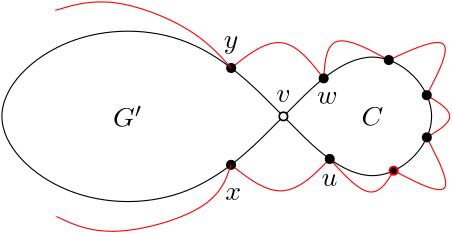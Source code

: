<?xml version="1.0"?>
<!DOCTYPE ipe SYSTEM "ipe.dtd">
<ipe version="70005" creator="Ipe 7.1.4">
<info created="D:20160201231533" modified="D:20160201231533"/>
<ipestyle name="basic">
<symbol name="arrow/arc(spx)">
<path stroke="sym-stroke" fill="sym-stroke" pen="sym-pen">
0 0 m
-1 0.333 l
-1 -0.333 l
h
</path>
</symbol>
<symbol name="arrow/farc(spx)">
<path stroke="sym-stroke" fill="white" pen="sym-pen">
0 0 m
-1 0.333 l
-1 -0.333 l
h
</path>
</symbol>
<symbol name="mark/circle(sx)" transformations="translations">
<path fill="sym-stroke">
0.6 0 0 0.6 0 0 e
0.4 0 0 0.4 0 0 e
</path>
</symbol>
<symbol name="mark/disk(sx)" transformations="translations">
<path fill="sym-stroke">
0.6 0 0 0.6 0 0 e
</path>
</symbol>
<symbol name="mark/fdisk(sfx)" transformations="translations">
<group>
<path fill="sym-fill">
0.5 0 0 0.5 0 0 e
</path>
<path fill="sym-stroke" fillrule="eofill">
0.6 0 0 0.6 0 0 e
0.4 0 0 0.4 0 0 e
</path>
</group>
</symbol>
<symbol name="mark/box(sx)" transformations="translations">
<path fill="sym-stroke" fillrule="eofill">
-0.6 -0.6 m
0.6 -0.6 l
0.6 0.6 l
-0.6 0.6 l
h
-0.4 -0.4 m
0.4 -0.4 l
0.4 0.4 l
-0.4 0.4 l
h
</path>
</symbol>
<symbol name="mark/square(sx)" transformations="translations">
<path fill="sym-stroke">
-0.6 -0.6 m
0.6 -0.6 l
0.6 0.6 l
-0.6 0.6 l
h
</path>
</symbol>
<symbol name="mark/fsquare(sfx)" transformations="translations">
<group>
<path fill="sym-fill">
-0.5 -0.5 m
0.5 -0.5 l
0.5 0.5 l
-0.5 0.5 l
h
</path>
<path fill="sym-stroke" fillrule="eofill">
-0.6 -0.6 m
0.6 -0.6 l
0.6 0.6 l
-0.6 0.6 l
h
-0.4 -0.4 m
0.4 -0.4 l
0.4 0.4 l
-0.4 0.4 l
h
</path>
</group>
</symbol>
<symbol name="mark/cross(sx)" transformations="translations">
<group>
<path fill="sym-stroke">
-0.43 -0.57 m
0.57 0.43 l
0.43 0.57 l
-0.57 -0.43 l
h
</path>
<path fill="sym-stroke">
-0.43 0.57 m
0.57 -0.43 l
0.43 -0.57 l
-0.57 0.43 l
h
</path>
</group>
</symbol>
<symbol name="arrow/fnormal(spx)">
<path stroke="sym-stroke" fill="white" pen="sym-pen">
0 0 m
-1 0.333 l
-1 -0.333 l
h
</path>
</symbol>
<symbol name="arrow/pointed(spx)">
<path stroke="sym-stroke" fill="sym-stroke" pen="sym-pen">
0 0 m
-1 0.333 l
-0.8 0 l
-1 -0.333 l
h
</path>
</symbol>
<symbol name="arrow/fpointed(spx)">
<path stroke="sym-stroke" fill="white" pen="sym-pen">
0 0 m
-1 0.333 l
-0.8 0 l
-1 -0.333 l
h
</path>
</symbol>
<symbol name="arrow/linear(spx)">
<path stroke="sym-stroke" pen="sym-pen">
-1 0.333 m
0 0 l
-1 -0.333 l
</path>
</symbol>
<symbol name="arrow/fdouble(spx)">
<path stroke="sym-stroke" fill="white" pen="sym-pen">
0 0 m
-1 0.333 l
-1 -0.333 l
h
-1 0 m
-2 0.333 l
-2 -0.333 l
h
</path>
</symbol>
<symbol name="arrow/double(spx)">
<path stroke="sym-stroke" fill="sym-stroke" pen="sym-pen">
0 0 m
-1 0.333 l
-1 -0.333 l
h
-1 0 m
-2 0.333 l
-2 -0.333 l
h
</path>
</symbol>
<pen name="heavier" value="0.8"/>
<pen name="fat" value="1.2"/>
<pen name="ultrafat" value="2"/>
<symbolsize name="large" value="5"/>
<symbolsize name="small" value="2"/>
<symbolsize name="tiny" value="1.1"/>
<arrowsize name="large" value="10"/>
<arrowsize name="small" value="5"/>
<arrowsize name="tiny" value="3"/>
<color name="red" value="1 0 0"/>
<color name="green" value="0 1 0"/>
<color name="blue" value="0 0 1"/>
<color name="yellow" value="1 1 0"/>
<color name="orange" value="1 0.647 0"/>
<color name="gold" value="1 0.843 0"/>
<color name="purple" value="0.627 0.125 0.941"/>
<color name="gray" value="0.745"/>
<color name="brown" value="0.647 0.165 0.165"/>
<color name="navy" value="0 0 0.502"/>
<color name="pink" value="1 0.753 0.796"/>
<color name="seagreen" value="0.18 0.545 0.341"/>
<color name="turquoise" value="0.251 0.878 0.816"/>
<color name="violet" value="0.933 0.51 0.933"/>
<color name="darkblue" value="0 0 0.545"/>
<color name="darkcyan" value="0 0.545 0.545"/>
<color name="darkgray" value="0.663"/>
<color name="darkgreen" value="0 0.392 0"/>
<color name="darkmagenta" value="0.545 0 0.545"/>
<color name="darkorange" value="1 0.549 0"/>
<color name="darkred" value="0.545 0 0"/>
<color name="lightblue" value="0.678 0.847 0.902"/>
<color name="lightcyan" value="0.878 1 1"/>
<color name="lightgray" value="0.827"/>
<color name="lightgreen" value="0.565 0.933 0.565"/>
<color name="lightyellow" value="1 1 0.878"/>
<dashstyle name="dashed" value="[4] 0"/>
<dashstyle name="dotted" value="[1 3] 0"/>
<dashstyle name="dash dotted" value="[4 2 1 2] 0"/>
<dashstyle name="dash dot dotted" value="[4 2 1 2 1 2] 0"/>
<textsize name="large" value="\large"/>
<textsize name="Large" value="\Large"/>
<textsize name="LARGE" value="\LARGE"/>
<textsize name="huge" value="\huge"/>
<textsize name="Huge" value="\Huge"/>
<textsize name="small" value="\small"/>
<textsize name="footnote" value="\footnotesize"/>
<textsize name="tiny" value="\tiny"/>
<textstyle name="center" begin="\begin{center}" end="\end{center}"/>
<textstyle name="itemize" begin="\begin{itemize}" end="\end{itemize}"/>
<textstyle name="item" begin="\begin{itemize}\item{}" end="\end{itemize}"/>
<gridsize name="4 pts" value="4"/>
<gridsize name="8 pts (~3 mm)" value="8"/>
<gridsize name="16 pts (~6 mm)" value="16"/>
<gridsize name="32 pts (~12 mm)" value="32"/>
<gridsize name="10 pts (~3.5 mm)" value="10"/>
<gridsize name="20 pts (~7 mm)" value="20"/>
<gridsize name="14 pts (~5 mm)" value="14"/>
<gridsize name="28 pts (~10 mm)" value="28"/>
<gridsize name="56 pts (~20 mm)" value="56"/>
<anglesize name="90 deg" value="90"/>
<anglesize name="60 deg" value="60"/>
<anglesize name="45 deg" value="45"/>
<anglesize name="30 deg" value="30"/>
<anglesize name="22.5 deg" value="22.5"/>
<tiling name="falling" angle="-60" step="4" width="1"/>
<tiling name="rising" angle="30" step="4" width="1"/>
</ipestyle>
<page>
<layer name="alpha"/>
<view layers="alpha" active="alpha"/>
<path layer="alpha" stroke="red">
302.483 749.692 m
288 768
269.183 753.418 s
</path>
<path stroke="red">
325.913 756.285 m
304 768
302.483 749.692 s
</path>
<path stroke="red">
339.598 743.621 m
352 768
325.913 756.285 s
</path>
<path stroke="red">
339.624 728.438 m
352 736
339.598 743.621 s
</path>
<path stroke="red">
327.694 716.436 m
352 704
339.624 728.438 s
</path>
<path stroke="red">
304.667 720.667 m
320 704
327.694 716.436 s
</path>
<path stroke="red">
269.144 718.552 m
288 704
304.667 720.667 s
</path>
<path stroke="black">
288 736 m
256 768
208 768
176 736
208 704
256 704
288 736 s
</path>
<text matrix="1 0 0 1 8 0" transformations="translations" pos="224 736" stroke="black" type="label" width="10.628" height="7.49" depth="0" halign="center" valign="center">$G&apos;$</text>
<use name="mark/fdisk(sfx)" pos="269.144 718.552" size="normal" stroke="black" fill="black"/>
<use name="mark/fdisk(sfx)" pos="269.183 753.418" size="normal" stroke="black" fill="black"/>
<path stroke="black">
288 736 m
320 704
352 736
320 768
288 736 s
</path>
<text transformations="translations" pos="320 736" stroke="black" type="label" width="7.833" height="6.808" depth="0" halign="center" valign="center">$C$</text>
<use name="mark/fdisk(sfx)" pos="304.667 720.667" size="normal" stroke="black" fill="black"/>
<use name="mark/fdisk(sfx)" pos="302.483 749.692" size="normal" stroke="black" fill="black"/>
<use name="mark/fdisk(sfx)" pos="325.913 756.285" size="normal" stroke="black" fill="black"/>
<use name="mark/fdisk(sfx)" pos="339.598 743.621" size="normal" stroke="black" fill="black"/>
<use name="mark/fdisk(sfx)" pos="339.624 728.438" size="normal" stroke="black" fill="black"/>
<use name="mark/fdisk(sfx)" pos="327.694 716.436" size="normal" stroke="red" fill="black"/>
<path stroke="red">
269.183 753.418 m
256 768
225.323 779.83
205.857 774.153 s
</path>
<path stroke="red">
269.144 718.552 m
263.443 702.373
224.917 691.423
206.263 699.94 s
</path>
<use name="mark/fdisk(sfx)" pos="288 736" size="normal" stroke="black" fill="white"/>
<text matrix="1 0 0 1 0.224737 -7" transformations="translations" pos="287.775 748.198" stroke="black" type="label" width="5.187" height="4.289" depth="0" halign="center" valign="baseline">$v$</text>
<text matrix="1 0 0 1 0 5" transformations="translations" pos="269.932 705.212" stroke="black" type="label" width="5.694" height="4.289" depth="0" halign="center" valign="top">$x$</text>
<text matrix="1 0 0 1 0 -3" transformations="translations" pos="269.121 763.609" stroke="black" type="label" width="5.242" height="4.297" depth="1.93" halign="center" valign="baseline">$y$</text>
<text matrix="1 0 0 1 34.6313 9.97249" transformations="translations" pos="269.932 705.212" stroke="black" type="label" width="5.703" height="4.289" depth="0" halign="center" valign="top">$u$</text>
<text matrix="1 0 0 1 34.6313 -23.0275" transformations="translations" pos="269.121 763.609" stroke="black" type="label" width="7.401" height="4.289" depth="0" halign="center" valign="baseline">$w$</text>
</page>
</ipe>
